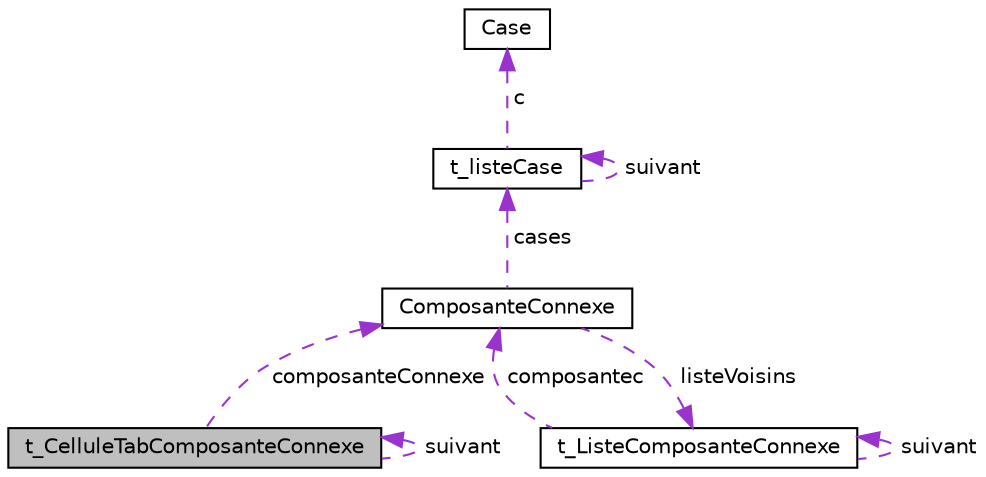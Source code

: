 digraph "t_CelluleTabComposanteConnexe"
{
  edge [fontname="Helvetica",fontsize="10",labelfontname="Helvetica",labelfontsize="10"];
  node [fontname="Helvetica",fontsize="10",shape=record];
  Node1 [label="t_CelluleTabComposanteConnexe",height=0.2,width=0.4,color="black", fillcolor="grey75", style="filled", fontcolor="black"];
  Node2 -> Node1 [dir="back",color="darkorchid3",fontsize="10",style="dashed",label=" composanteConnexe" ,fontname="Helvetica"];
  Node2 [label="ComposanteConnexe",height=0.2,width=0.4,color="black", fillcolor="white", style="filled",URL="$struct_composante_connexe.html",tooltip="Structure de composante connexe. "];
  Node3 -> Node2 [dir="back",color="darkorchid3",fontsize="10",style="dashed",label=" cases" ,fontname="Helvetica"];
  Node3 [label="t_listeCase",height=0.2,width=0.4,color="black", fillcolor="white", style="filled",URL="$structt__liste_case.html"];
  Node3 -> Node3 [dir="back",color="darkorchid3",fontsize="10",style="dashed",label=" suivant" ,fontname="Helvetica"];
  Node4 -> Node3 [dir="back",color="darkorchid3",fontsize="10",style="dashed",label=" c" ,fontname="Helvetica"];
  Node4 [label="Case",height=0.2,width=0.4,color="black", fillcolor="white", style="filled",URL="$struct_case.html",tooltip="Structure de cases. "];
  Node5 -> Node2 [dir="back",color="darkorchid3",fontsize="10",style="dashed",label=" listeVoisins" ,fontname="Helvetica"];
  Node5 [label="t_ListeComposanteConnexe",height=0.2,width=0.4,color="black", fillcolor="white", style="filled",URL="$structt___liste_composante_connexe.html",tooltip="Structure de Liste de pointeurs Composantes connexes. "];
  Node2 -> Node5 [dir="back",color="darkorchid3",fontsize="10",style="dashed",label=" composantec" ,fontname="Helvetica"];
  Node5 -> Node5 [dir="back",color="darkorchid3",fontsize="10",style="dashed",label=" suivant" ,fontname="Helvetica"];
  Node1 -> Node1 [dir="back",color="darkorchid3",fontsize="10",style="dashed",label=" suivant" ,fontname="Helvetica"];
}
